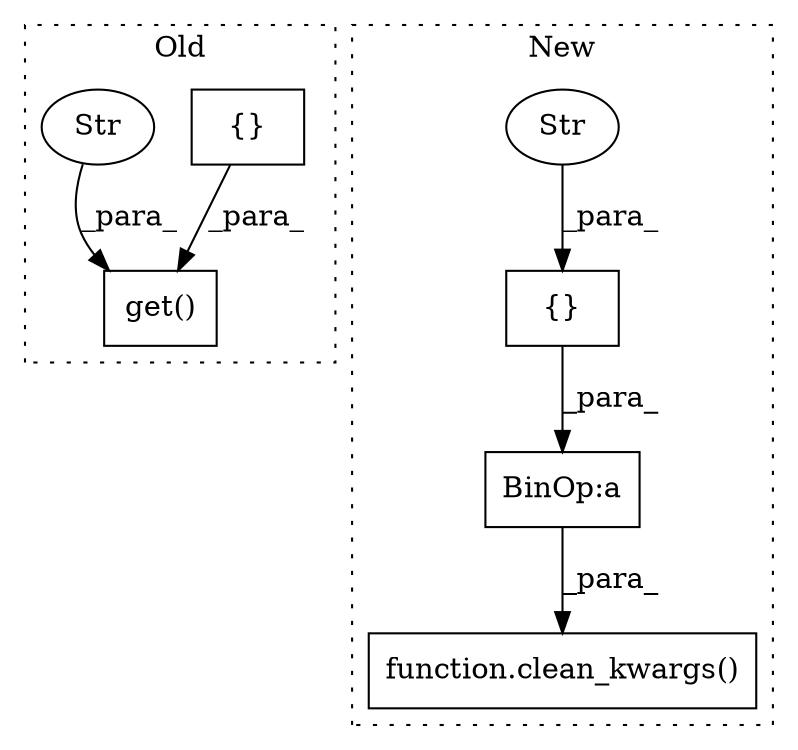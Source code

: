 digraph G {
subgraph cluster0 {
1 [label="get()" a="75" s="6112,6150" l="11,1" shape="box"];
5 [label="{}" a="95" s="6148,6149" l="2,1" shape="box"];
6 [label="Str" a="66" s="6123" l="23" shape="ellipse"];
label = "Old";
style="dotted";
}
subgraph cluster1 {
2 [label="function.clean_kwargs()" a="75" s="7451,7504" l="13,1" shape="box"];
3 [label="BinOp:a" a="82" s="7412" l="3" shape="box"];
4 [label="{}" a="59" s="7415,7432" l="1,0" shape="box"];
7 [label="Str" a="66" s="7416" l="16" shape="ellipse"];
label = "New";
style="dotted";
}
3 -> 2 [label="_para_"];
4 -> 3 [label="_para_"];
5 -> 1 [label="_para_"];
6 -> 1 [label="_para_"];
7 -> 4 [label="_para_"];
}